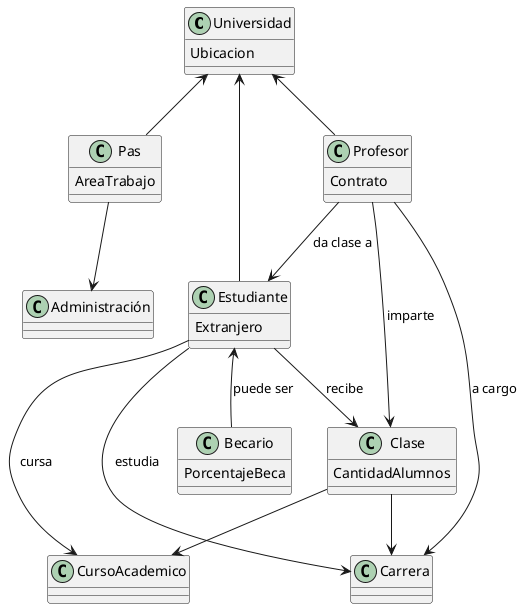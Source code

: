 @startuml
Class Universidad {
Ubicacion
}
Class Pas {
AreaTrabajo
}
Class Profesor {
Contrato

}
Class Estudiante {
Extranjero
}
Class Becario {
PorcentajeBeca
}
Class Clase {
CantidadAlumnos
}
Class Carrera {}
Class CursoAcademico {}

Universidad <-- Pas 
Universidad <-- Estudiante
Universidad <-- Profesor
Estudiante <-- Becario: puede ser 
Estudiante --> Clase: recibe
Estudiante --> Carrera: estudia
Estudiante --> CursoAcademico: cursa 
Profesor --> Clase: imparte
Profesor --> Carrera: a cargo
Profesor --> Estudiante: da clase a
Clase --> CursoAcademico
Clase --> Carrera
Pas --> Administración
@enduml